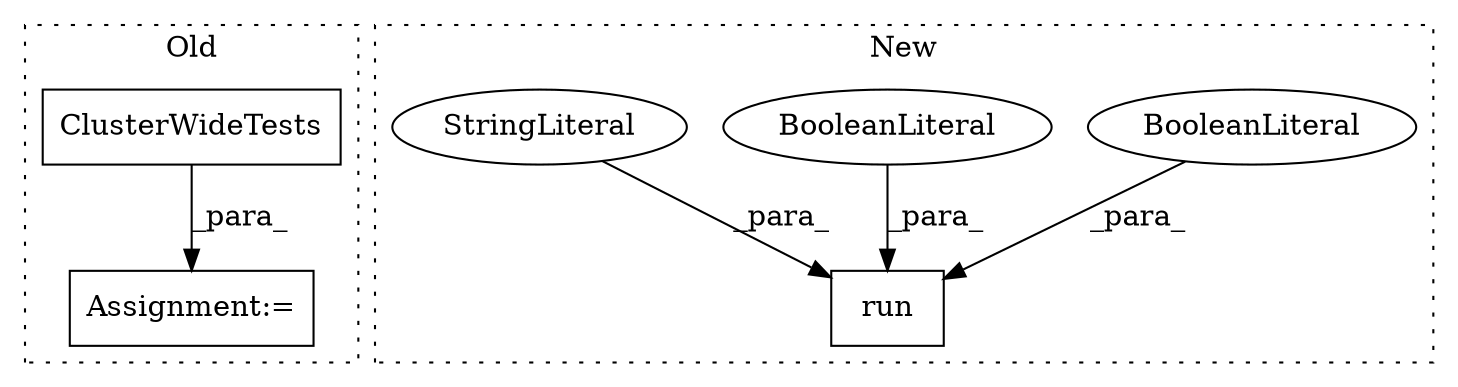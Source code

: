 digraph G {
subgraph cluster0 {
1 [label="ClusterWideTests" a="32" s="645" l="18" shape="box"];
6 [label="Assignment:=" a="7" s="644" l="1" shape="box"];
label = "Old";
style="dotted";
}
subgraph cluster1 {
2 [label="run" a="32" s="1281,1433" l="4,1" shape="box"];
3 [label="BooleanLiteral" a="9" s="1429" l="4" shape="ellipse"];
4 [label="BooleanLiteral" a="9" s="1424" l="4" shape="ellipse"];
5 [label="StringLiteral" a="45" s="1285" l="138" shape="ellipse"];
label = "New";
style="dotted";
}
1 -> 6 [label="_para_"];
3 -> 2 [label="_para_"];
4 -> 2 [label="_para_"];
5 -> 2 [label="_para_"];
}